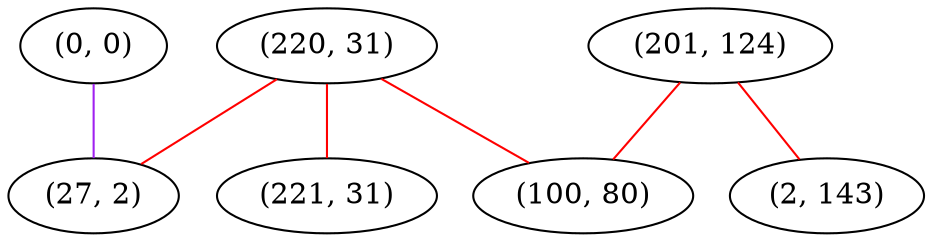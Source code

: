 graph "" {
"(220, 31)";
"(0, 0)";
"(221, 31)";
"(201, 124)";
"(100, 80)";
"(2, 143)";
"(27, 2)";
"(220, 31)" -- "(27, 2)"  [color=red, key=0, weight=1];
"(220, 31)" -- "(221, 31)"  [color=red, key=0, weight=1];
"(220, 31)" -- "(100, 80)"  [color=red, key=0, weight=1];
"(0, 0)" -- "(27, 2)"  [color=purple, key=0, weight=4];
"(201, 124)" -- "(2, 143)"  [color=red, key=0, weight=1];
"(201, 124)" -- "(100, 80)"  [color=red, key=0, weight=1];
}
